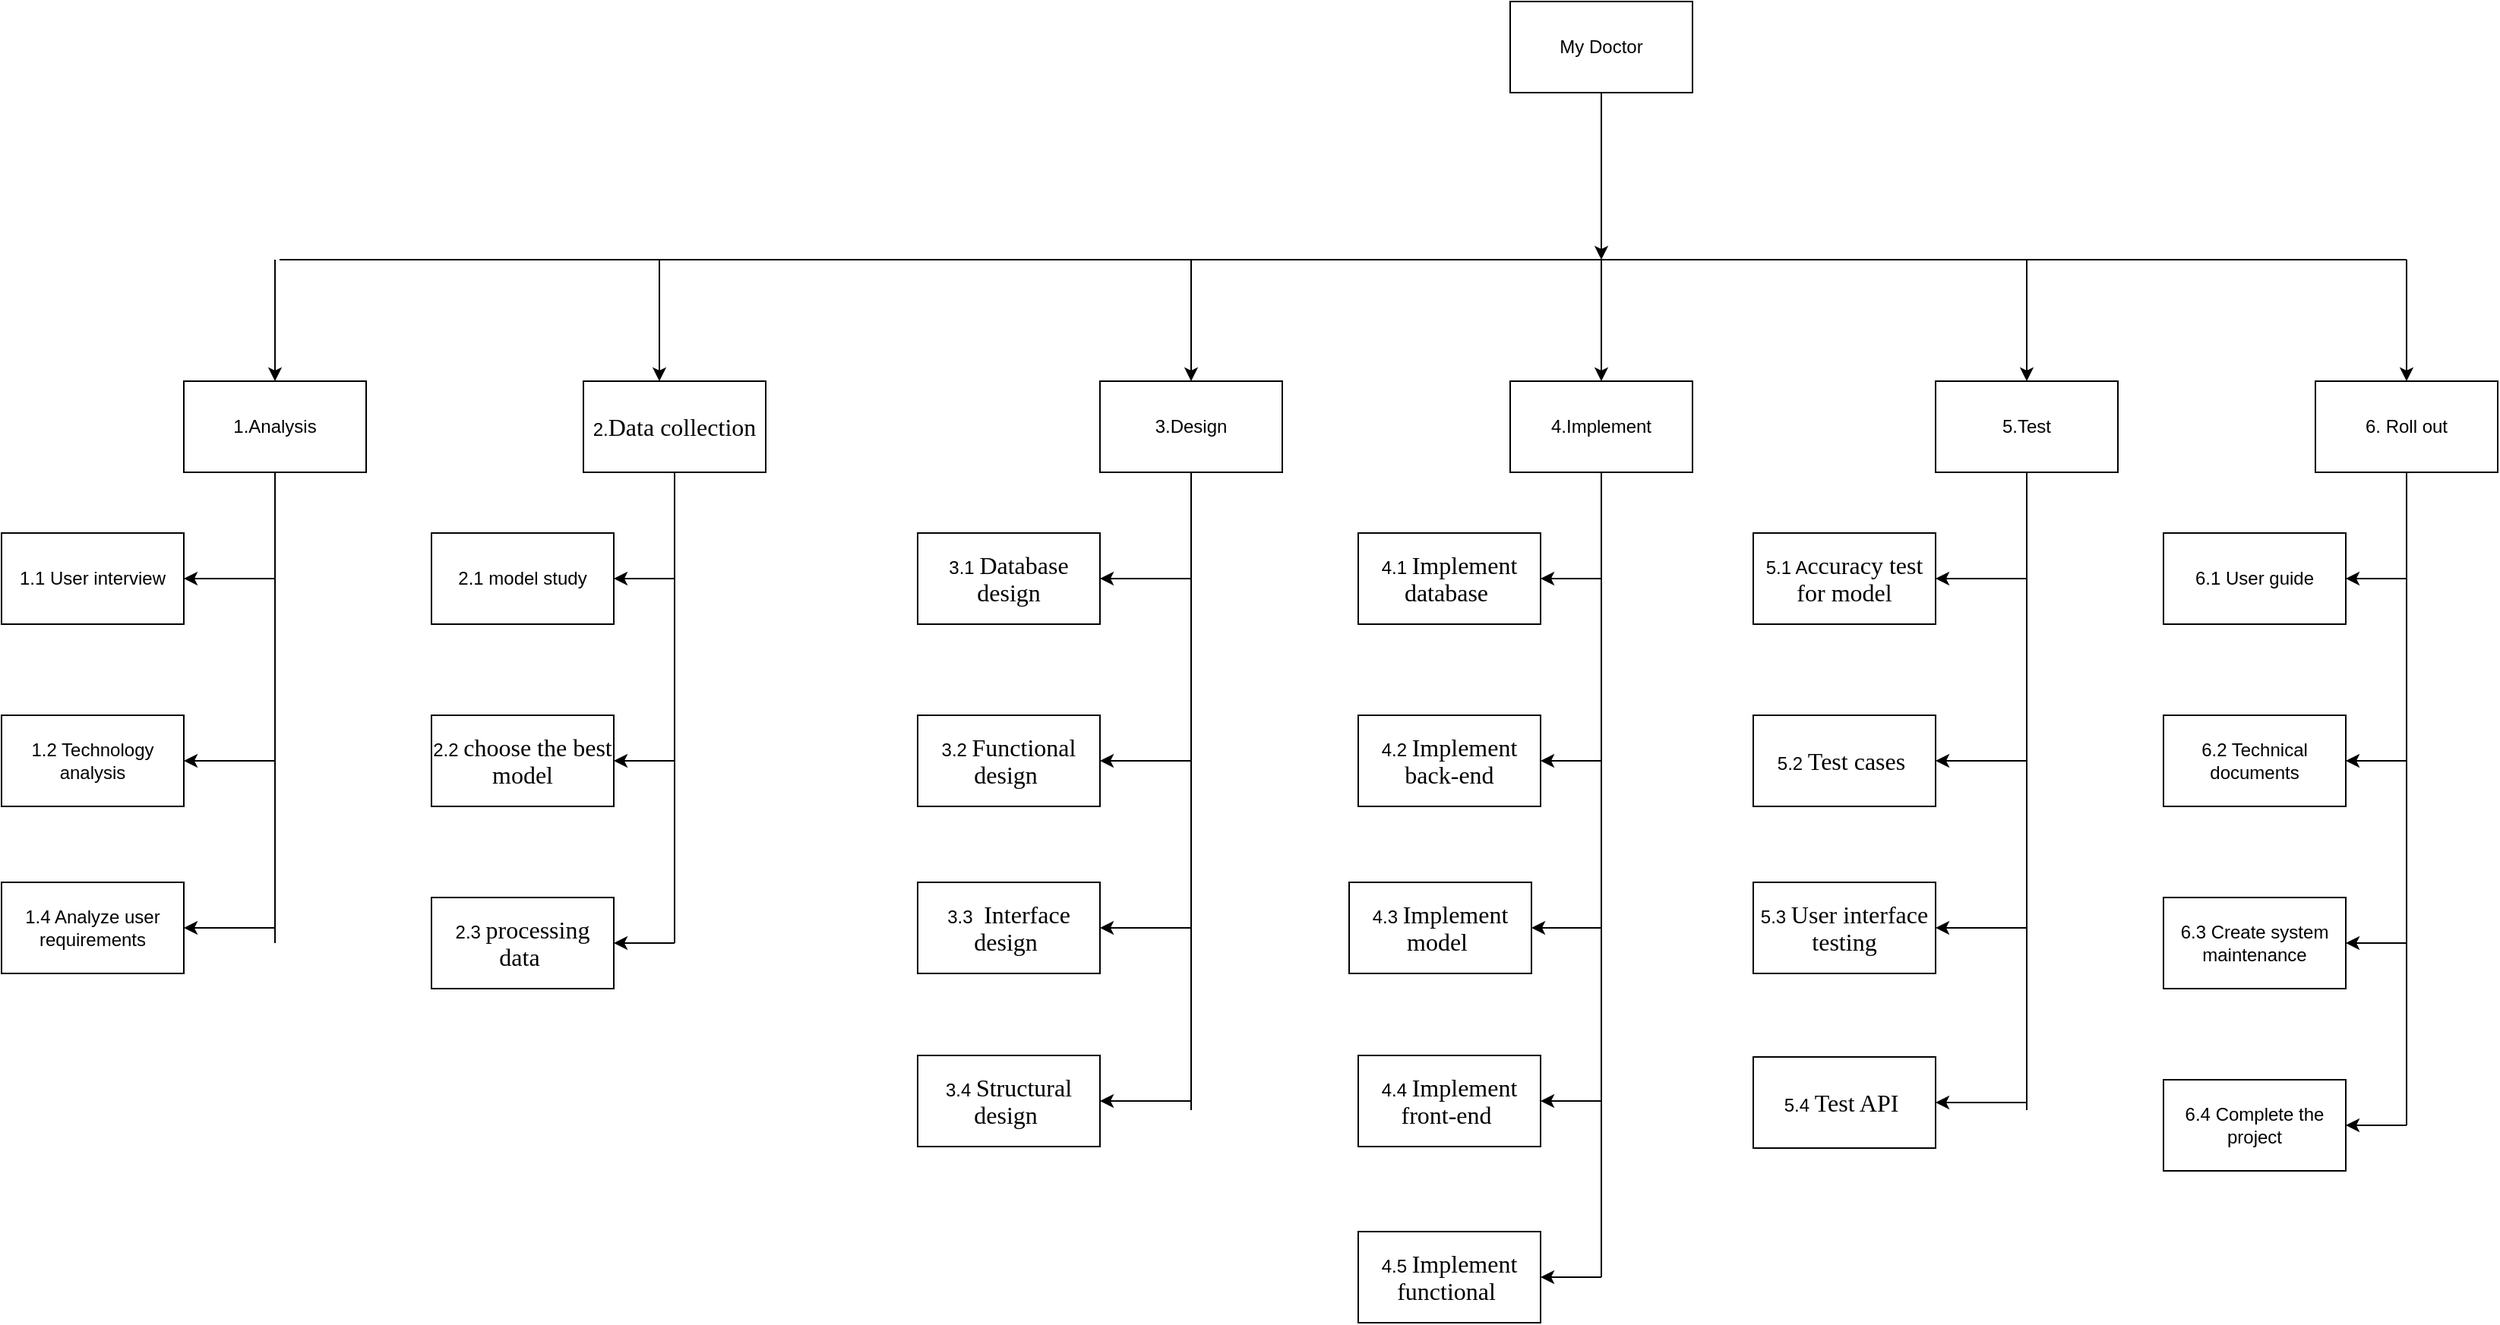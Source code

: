 <mxfile version="15.6.8" type="device"><diagram id="Iafppte0F5KPyVO3BP-N" name="Page-1"><mxGraphModel dx="2903" dy="2263" grid="1" gridSize="10" guides="1" tooltips="1" connect="1" arrows="1" fold="1" page="1" pageScale="1" pageWidth="827" pageHeight="1169" math="0" shadow="0"><root><mxCell id="0"/><mxCell id="1" parent="0"/><mxCell id="B1ZwXogZs4amjEFa_jUz-1" value="My Doctor" style="rounded=0;whiteSpace=wrap;html=1;" parent="1" vertex="1"><mxGeometry x="460" y="-110" width="120" height="60" as="geometry"/></mxCell><mxCell id="B1ZwXogZs4amjEFa_jUz-2" value="1.Analysis" style="rounded=0;whiteSpace=wrap;html=1;" parent="1" vertex="1"><mxGeometry x="-413" y="140" width="120" height="60" as="geometry"/></mxCell><mxCell id="B1ZwXogZs4amjEFa_jUz-3" value="1.1 User interview" style="rounded=0;whiteSpace=wrap;html=1;" parent="1" vertex="1"><mxGeometry x="-533" y="240" width="120" height="60" as="geometry"/></mxCell><mxCell id="B1ZwXogZs4amjEFa_jUz-4" value="1.2 Technology analysis" style="rounded=0;whiteSpace=wrap;html=1;" parent="1" vertex="1"><mxGeometry x="-533" y="360" width="120" height="60" as="geometry"/></mxCell><mxCell id="B1ZwXogZs4amjEFa_jUz-7" value="1.4 Analyze user requirements" style="rounded=0;whiteSpace=wrap;html=1;" parent="1" vertex="1"><mxGeometry x="-533" y="470" width="120" height="60" as="geometry"/></mxCell><mxCell id="B1ZwXogZs4amjEFa_jUz-8" value="3.Design" style="rounded=0;whiteSpace=wrap;html=1;" parent="1" vertex="1"><mxGeometry x="190" y="140" width="120" height="60" as="geometry"/></mxCell><mxCell id="B1ZwXogZs4amjEFa_jUz-9" value="3.1&amp;nbsp;&lt;span style=&quot;font-size: 12.0pt ; line-height: 107% ; font-family: &amp;#34;times new roman&amp;#34; , serif&quot;&gt;Database design&lt;/span&gt;" style="rounded=0;whiteSpace=wrap;html=1;" parent="1" vertex="1"><mxGeometry x="70" y="240" width="120" height="60" as="geometry"/></mxCell><mxCell id="B1ZwXogZs4amjEFa_jUz-10" value="3.2&amp;nbsp;&lt;span style=&quot;font-size: 12.0pt ; line-height: 107% ; font-family: &amp;#34;times new roman&amp;#34; , serif&quot;&gt;Functional design&amp;nbsp;&lt;/span&gt;" style="rounded=0;whiteSpace=wrap;html=1;" parent="1" vertex="1"><mxGeometry x="70" y="360" width="120" height="60" as="geometry"/></mxCell><mxCell id="B1ZwXogZs4amjEFa_jUz-11" value="3.3&amp;nbsp;&lt;span style=&quot;font-size: 12.0pt ; line-height: 107% ; font-family: &amp;#34;times new roman&amp;#34; , serif&quot;&gt;&amp;nbsp;Interface design&amp;nbsp;&lt;/span&gt;" style="rounded=0;whiteSpace=wrap;html=1;" parent="1" vertex="1"><mxGeometry x="70" y="470" width="120" height="60" as="geometry"/></mxCell><mxCell id="B1ZwXogZs4amjEFa_jUz-12" value="4.Implement" style="rounded=0;whiteSpace=wrap;html=1;" parent="1" vertex="1"><mxGeometry x="460" y="140" width="120" height="60" as="geometry"/></mxCell><mxCell id="B1ZwXogZs4amjEFa_jUz-13" value="3.4&amp;nbsp;&lt;span style=&quot;font-size: 12.0pt ; line-height: 107% ; font-family: &amp;#34;times new roman&amp;#34; , serif&quot;&gt;Structural design&amp;nbsp;&lt;/span&gt;" style="rounded=0;whiteSpace=wrap;html=1;" parent="1" vertex="1"><mxGeometry x="70" y="584" width="120" height="60" as="geometry"/></mxCell><mxCell id="B1ZwXogZs4amjEFa_jUz-14" value="4.1&amp;nbsp;&lt;span style=&quot;font-size: 12.0pt ; line-height: 107% ; font-family: &amp;#34;times new roman&amp;#34; , serif&quot;&gt;Implement database&amp;nbsp;&lt;/span&gt;" style="rounded=0;whiteSpace=wrap;html=1;" parent="1" vertex="1"><mxGeometry x="360" y="240" width="120" height="60" as="geometry"/></mxCell><mxCell id="B1ZwXogZs4amjEFa_jUz-15" value="4.2&amp;nbsp;&lt;span style=&quot;font-size: 12.0pt ; line-height: 107% ; font-family: &amp;#34;times new roman&amp;#34; , serif&quot;&gt;Implement back-end&lt;/span&gt;" style="rounded=0;whiteSpace=wrap;html=1;" parent="1" vertex="1"><mxGeometry x="360" y="360" width="120" height="60" as="geometry"/></mxCell><mxCell id="B1ZwXogZs4amjEFa_jUz-16" value="4.3&amp;nbsp;&lt;span style=&quot;font-size: 12.0pt ; line-height: 107% ; font-family: &amp;#34;times new roman&amp;#34; , serif&quot;&gt;Implement model&amp;nbsp;&lt;/span&gt;" style="rounded=0;whiteSpace=wrap;html=1;" parent="1" vertex="1"><mxGeometry x="354" y="470" width="120" height="60" as="geometry"/></mxCell><mxCell id="B1ZwXogZs4amjEFa_jUz-17" value="4.4&amp;nbsp;&lt;span style=&quot;font-size: 12.0pt ; line-height: 107% ; font-family: &amp;#34;times new roman&amp;#34; , serif&quot;&gt;Implement front-end&amp;nbsp;&lt;/span&gt;" style="rounded=0;whiteSpace=wrap;html=1;" parent="1" vertex="1"><mxGeometry x="360" y="584" width="120" height="60" as="geometry"/></mxCell><mxCell id="B1ZwXogZs4amjEFa_jUz-18" value="5.Test" style="rounded=0;whiteSpace=wrap;html=1;" parent="1" vertex="1"><mxGeometry x="740" y="140" width="120" height="60" as="geometry"/></mxCell><mxCell id="B1ZwXogZs4amjEFa_jUz-19" value="4.5&amp;nbsp;&lt;span style=&quot;font-size: 12.0pt ; line-height: 107% ; font-family: &amp;#34;times new roman&amp;#34; , serif&quot;&gt;Implement functional&amp;nbsp;&lt;/span&gt;" style="rounded=0;whiteSpace=wrap;html=1;" parent="1" vertex="1"><mxGeometry x="360" y="700" width="120" height="60" as="geometry"/></mxCell><mxCell id="B1ZwXogZs4amjEFa_jUz-20" value="5.1 A&lt;span style=&quot;font-size: 12.0pt ; line-height: 107% ; font-family: &amp;#34;times new roman&amp;#34; , serif&quot;&gt;ccuracy test for model&lt;/span&gt;" style="rounded=0;whiteSpace=wrap;html=1;" parent="1" vertex="1"><mxGeometry x="620" y="240" width="120" height="60" as="geometry"/></mxCell><mxCell id="B1ZwXogZs4amjEFa_jUz-21" value="5.2&amp;nbsp;&lt;span style=&quot;font-size: 12.0pt ; line-height: 107% ; font-family: &amp;#34;times new roman&amp;#34; , serif&quot;&gt;Test cases&amp;nbsp;&lt;/span&gt;" style="rounded=0;whiteSpace=wrap;html=1;" parent="1" vertex="1"><mxGeometry x="620" y="360" width="120" height="60" as="geometry"/></mxCell><mxCell id="B1ZwXogZs4amjEFa_jUz-22" value="5.3&amp;nbsp;&lt;span style=&quot;font-size: 12.0pt ; line-height: 107% ; font-family: &amp;#34;times new roman&amp;#34; , serif&quot;&gt;User interface testing&lt;/span&gt;" style="rounded=0;whiteSpace=wrap;html=1;" parent="1" vertex="1"><mxGeometry x="620" y="470" width="120" height="60" as="geometry"/></mxCell><mxCell id="B1ZwXogZs4amjEFa_jUz-23" value="5.4&amp;nbsp;&lt;span style=&quot;font-size: 12.0pt ; line-height: 107% ; font-family: &amp;#34;times new roman&amp;#34; , serif&quot;&gt;Test API&amp;nbsp;&lt;/span&gt;" style="rounded=0;whiteSpace=wrap;html=1;" parent="1" vertex="1"><mxGeometry x="620" y="585" width="120" height="60" as="geometry"/></mxCell><mxCell id="B1ZwXogZs4amjEFa_jUz-24" value="6. Roll out" style="rounded=0;whiteSpace=wrap;html=1;" parent="1" vertex="1"><mxGeometry x="990" y="140" width="120" height="60" as="geometry"/></mxCell><mxCell id="B1ZwXogZs4amjEFa_jUz-25" value="6.1 User guide" style="rounded=0;whiteSpace=wrap;html=1;" parent="1" vertex="1"><mxGeometry x="890" y="240" width="120" height="60" as="geometry"/></mxCell><mxCell id="B1ZwXogZs4amjEFa_jUz-26" value="6.2 Technical documents" style="rounded=0;whiteSpace=wrap;html=1;" parent="1" vertex="1"><mxGeometry x="890" y="360" width="120" height="60" as="geometry"/></mxCell><mxCell id="B1ZwXogZs4amjEFa_jUz-27" value="6.3 Create system maintenance" style="rounded=0;whiteSpace=wrap;html=1;" parent="1" vertex="1"><mxGeometry x="890" y="480" width="120" height="60" as="geometry"/></mxCell><mxCell id="B1ZwXogZs4amjEFa_jUz-28" value="6.4 Complete the project" style="rounded=0;whiteSpace=wrap;html=1;" parent="1" vertex="1"><mxGeometry x="890" y="600" width="120" height="60" as="geometry"/></mxCell><mxCell id="B1ZwXogZs4amjEFa_jUz-29" value="" style="endArrow=none;html=1;rounded=0;" parent="1" edge="1"><mxGeometry width="50" height="50" relative="1" as="geometry"><mxPoint x="-350" y="60" as="sourcePoint"/><mxPoint x="1050" y="60" as="targetPoint"/></mxGeometry></mxCell><mxCell id="B1ZwXogZs4amjEFa_jUz-30" value="" style="endArrow=classic;html=1;rounded=0;exitX=0.5;exitY=1;exitDx=0;exitDy=0;" parent="1" source="B1ZwXogZs4amjEFa_jUz-1" edge="1"><mxGeometry width="50" height="50" relative="1" as="geometry"><mxPoint x="410" y="350" as="sourcePoint"/><mxPoint x="520" y="60" as="targetPoint"/></mxGeometry></mxCell><mxCell id="B1ZwXogZs4amjEFa_jUz-31" value="" style="endArrow=classic;html=1;rounded=0;entryX=0.5;entryY=0;entryDx=0;entryDy=0;" parent="1" target="B1ZwXogZs4amjEFa_jUz-24" edge="1"><mxGeometry width="50" height="50" relative="1" as="geometry"><mxPoint x="1050" y="60" as="sourcePoint"/><mxPoint x="460" y="300" as="targetPoint"/></mxGeometry></mxCell><mxCell id="B1ZwXogZs4amjEFa_jUz-32" value="" style="endArrow=classic;html=1;rounded=0;entryX=0.5;entryY=0;entryDx=0;entryDy=0;" parent="1" target="B1ZwXogZs4amjEFa_jUz-18" edge="1"><mxGeometry width="50" height="50" relative="1" as="geometry"><mxPoint x="800" y="60" as="sourcePoint"/><mxPoint x="460" y="300" as="targetPoint"/></mxGeometry></mxCell><mxCell id="B1ZwXogZs4amjEFa_jUz-33" value="" style="endArrow=classic;html=1;rounded=0;entryX=0.5;entryY=0;entryDx=0;entryDy=0;" parent="1" target="B1ZwXogZs4amjEFa_jUz-12" edge="1"><mxGeometry width="50" height="50" relative="1" as="geometry"><mxPoint x="520" y="60" as="sourcePoint"/><mxPoint x="460" y="300" as="targetPoint"/></mxGeometry></mxCell><mxCell id="B1ZwXogZs4amjEFa_jUz-34" value="" style="endArrow=classic;html=1;rounded=0;entryX=0.5;entryY=0;entryDx=0;entryDy=0;" parent="1" target="B1ZwXogZs4amjEFa_jUz-8" edge="1"><mxGeometry width="50" height="50" relative="1" as="geometry"><mxPoint x="250" y="60" as="sourcePoint"/><mxPoint x="460" y="300" as="targetPoint"/></mxGeometry></mxCell><mxCell id="B1ZwXogZs4amjEFa_jUz-35" value="" style="endArrow=classic;html=1;rounded=0;entryX=0.5;entryY=0;entryDx=0;entryDy=0;" parent="1" target="B1ZwXogZs4amjEFa_jUz-2" edge="1"><mxGeometry width="50" height="50" relative="1" as="geometry"><mxPoint x="-353" y="60" as="sourcePoint"/><mxPoint x="460" y="300" as="targetPoint"/></mxGeometry></mxCell><mxCell id="B1ZwXogZs4amjEFa_jUz-36" value="" style="endArrow=none;html=1;rounded=0;exitX=0.5;exitY=1;exitDx=0;exitDy=0;" parent="1" source="B1ZwXogZs4amjEFa_jUz-24" edge="1"><mxGeometry width="50" height="50" relative="1" as="geometry"><mxPoint x="410" y="350" as="sourcePoint"/><mxPoint x="1050" y="630" as="targetPoint"/></mxGeometry></mxCell><mxCell id="B1ZwXogZs4amjEFa_jUz-37" value="" style="endArrow=none;html=1;rounded=0;exitX=0.5;exitY=1;exitDx=0;exitDy=0;" parent="1" source="B1ZwXogZs4amjEFa_jUz-18" edge="1"><mxGeometry width="50" height="50" relative="1" as="geometry"><mxPoint x="410" y="350" as="sourcePoint"/><mxPoint x="800" y="620" as="targetPoint"/></mxGeometry></mxCell><mxCell id="B1ZwXogZs4amjEFa_jUz-38" value="" style="endArrow=none;html=1;rounded=0;entryX=0.5;entryY=1;entryDx=0;entryDy=0;" parent="1" target="B1ZwXogZs4amjEFa_jUz-12" edge="1"><mxGeometry width="50" height="50" relative="1" as="geometry"><mxPoint x="520" y="730" as="sourcePoint"/><mxPoint x="460" y="300" as="targetPoint"/></mxGeometry></mxCell><mxCell id="B1ZwXogZs4amjEFa_jUz-39" value="" style="endArrow=none;html=1;rounded=0;entryX=0.5;entryY=1;entryDx=0;entryDy=0;" parent="1" target="B1ZwXogZs4amjEFa_jUz-8" edge="1"><mxGeometry width="50" height="50" relative="1" as="geometry"><mxPoint x="250" y="620" as="sourcePoint"/><mxPoint x="460" y="300" as="targetPoint"/></mxGeometry></mxCell><mxCell id="B1ZwXogZs4amjEFa_jUz-40" value="" style="endArrow=none;html=1;rounded=0;exitX=0.5;exitY=1;exitDx=0;exitDy=0;" parent="1" source="B1ZwXogZs4amjEFa_jUz-2" edge="1"><mxGeometry width="50" height="50" relative="1" as="geometry"><mxPoint x="97" y="350" as="sourcePoint"/><mxPoint x="-353" y="510" as="targetPoint"/></mxGeometry></mxCell><mxCell id="B1ZwXogZs4amjEFa_jUz-41" value="" style="endArrow=classic;html=1;rounded=0;entryX=1;entryY=0.5;entryDx=0;entryDy=0;" parent="1" target="B1ZwXogZs4amjEFa_jUz-13" edge="1"><mxGeometry width="50" height="50" relative="1" as="geometry"><mxPoint x="250" y="614" as="sourcePoint"/><mxPoint x="460" y="300" as="targetPoint"/></mxGeometry></mxCell><mxCell id="B1ZwXogZs4amjEFa_jUz-42" value="" style="endArrow=classic;html=1;rounded=0;entryX=1;entryY=0.5;entryDx=0;entryDy=0;" parent="1" target="B1ZwXogZs4amjEFa_jUz-11" edge="1"><mxGeometry width="50" height="50" relative="1" as="geometry"><mxPoint x="250" y="500" as="sourcePoint"/><mxPoint x="460" y="300" as="targetPoint"/></mxGeometry></mxCell><mxCell id="B1ZwXogZs4amjEFa_jUz-43" value="" style="endArrow=classic;html=1;rounded=0;entryX=1;entryY=0.5;entryDx=0;entryDy=0;" parent="1" target="B1ZwXogZs4amjEFa_jUz-10" edge="1"><mxGeometry width="50" height="50" relative="1" as="geometry"><mxPoint x="250" y="390" as="sourcePoint"/><mxPoint x="460" y="300" as="targetPoint"/></mxGeometry></mxCell><mxCell id="B1ZwXogZs4amjEFa_jUz-44" value="" style="endArrow=classic;html=1;rounded=0;entryX=1;entryY=0.5;entryDx=0;entryDy=0;" parent="1" target="B1ZwXogZs4amjEFa_jUz-9" edge="1"><mxGeometry width="50" height="50" relative="1" as="geometry"><mxPoint x="250" y="270" as="sourcePoint"/><mxPoint x="460" y="300" as="targetPoint"/></mxGeometry></mxCell><mxCell id="B1ZwXogZs4amjEFa_jUz-46" value="" style="endArrow=classic;html=1;rounded=0;entryX=1;entryY=0.5;entryDx=0;entryDy=0;" parent="1" edge="1"><mxGeometry width="50" height="50" relative="1" as="geometry"><mxPoint x="-353" y="500" as="sourcePoint"/><mxPoint x="-413" y="500" as="targetPoint"/></mxGeometry></mxCell><mxCell id="B1ZwXogZs4amjEFa_jUz-47" value="" style="endArrow=classic;html=1;rounded=0;entryX=1;entryY=0.5;entryDx=0;entryDy=0;" parent="1" target="B1ZwXogZs4amjEFa_jUz-4" edge="1"><mxGeometry width="50" height="50" relative="1" as="geometry"><mxPoint x="-353" y="390" as="sourcePoint"/><mxPoint x="147" y="300" as="targetPoint"/></mxGeometry></mxCell><mxCell id="B1ZwXogZs4amjEFa_jUz-48" value="" style="endArrow=classic;html=1;rounded=0;entryX=1;entryY=0.5;entryDx=0;entryDy=0;" parent="1" target="B1ZwXogZs4amjEFa_jUz-3" edge="1"><mxGeometry width="50" height="50" relative="1" as="geometry"><mxPoint x="-353" y="270" as="sourcePoint"/><mxPoint x="147" y="300" as="targetPoint"/></mxGeometry></mxCell><mxCell id="B1ZwXogZs4amjEFa_jUz-49" value="" style="endArrow=classic;html=1;rounded=0;entryX=1;entryY=0.5;entryDx=0;entryDy=0;" parent="1" target="B1ZwXogZs4amjEFa_jUz-28" edge="1"><mxGeometry width="50" height="50" relative="1" as="geometry"><mxPoint x="1050" y="630" as="sourcePoint"/><mxPoint x="460" y="300" as="targetPoint"/></mxGeometry></mxCell><mxCell id="B1ZwXogZs4amjEFa_jUz-50" value="" style="endArrow=classic;html=1;rounded=0;entryX=1;entryY=0.5;entryDx=0;entryDy=0;" parent="1" target="B1ZwXogZs4amjEFa_jUz-27" edge="1"><mxGeometry width="50" height="50" relative="1" as="geometry"><mxPoint x="1050" y="510" as="sourcePoint"/><mxPoint x="460" y="300" as="targetPoint"/></mxGeometry></mxCell><mxCell id="B1ZwXogZs4amjEFa_jUz-51" value="" style="endArrow=classic;html=1;rounded=0;" parent="1" edge="1"><mxGeometry width="50" height="50" relative="1" as="geometry"><mxPoint x="1050" y="390" as="sourcePoint"/><mxPoint x="1010" y="390" as="targetPoint"/></mxGeometry></mxCell><mxCell id="B1ZwXogZs4amjEFa_jUz-52" value="" style="endArrow=classic;html=1;rounded=0;" parent="1" edge="1"><mxGeometry width="50" height="50" relative="1" as="geometry"><mxPoint x="1050" y="270" as="sourcePoint"/><mxPoint x="1010" y="270" as="targetPoint"/></mxGeometry></mxCell><mxCell id="B1ZwXogZs4amjEFa_jUz-53" value="" style="endArrow=classic;html=1;rounded=0;entryX=1;entryY=0.5;entryDx=0;entryDy=0;" parent="1" target="B1ZwXogZs4amjEFa_jUz-23" edge="1"><mxGeometry width="50" height="50" relative="1" as="geometry"><mxPoint x="800" y="615" as="sourcePoint"/><mxPoint x="460" y="300" as="targetPoint"/></mxGeometry></mxCell><mxCell id="B1ZwXogZs4amjEFa_jUz-54" value="" style="endArrow=classic;html=1;rounded=0;entryX=1;entryY=0.5;entryDx=0;entryDy=0;" parent="1" target="B1ZwXogZs4amjEFa_jUz-22" edge="1"><mxGeometry width="50" height="50" relative="1" as="geometry"><mxPoint x="800" y="500" as="sourcePoint"/><mxPoint x="460" y="300" as="targetPoint"/></mxGeometry></mxCell><mxCell id="B1ZwXogZs4amjEFa_jUz-55" value="" style="endArrow=classic;html=1;rounded=0;entryX=1;entryY=0.5;entryDx=0;entryDy=0;" parent="1" target="B1ZwXogZs4amjEFa_jUz-21" edge="1"><mxGeometry width="50" height="50" relative="1" as="geometry"><mxPoint x="800" y="390" as="sourcePoint"/><mxPoint x="460" y="300" as="targetPoint"/></mxGeometry></mxCell><mxCell id="B1ZwXogZs4amjEFa_jUz-56" value="" style="endArrow=classic;html=1;rounded=0;" parent="1" edge="1"><mxGeometry width="50" height="50" relative="1" as="geometry"><mxPoint x="800" y="270" as="sourcePoint"/><mxPoint x="740" y="270" as="targetPoint"/></mxGeometry></mxCell><mxCell id="B1ZwXogZs4amjEFa_jUz-57" value="" style="endArrow=classic;html=1;rounded=0;entryX=1;entryY=0.5;entryDx=0;entryDy=0;" parent="1" target="B1ZwXogZs4amjEFa_jUz-19" edge="1"><mxGeometry width="50" height="50" relative="1" as="geometry"><mxPoint x="520" y="730" as="sourcePoint"/><mxPoint x="460" y="300" as="targetPoint"/></mxGeometry></mxCell><mxCell id="B1ZwXogZs4amjEFa_jUz-58" value="" style="endArrow=classic;html=1;rounded=0;entryX=1;entryY=0.5;entryDx=0;entryDy=0;" parent="1" target="B1ZwXogZs4amjEFa_jUz-17" edge="1"><mxGeometry width="50" height="50" relative="1" as="geometry"><mxPoint x="520" y="614" as="sourcePoint"/><mxPoint x="460" y="300" as="targetPoint"/></mxGeometry></mxCell><mxCell id="B1ZwXogZs4amjEFa_jUz-59" value="" style="endArrow=classic;html=1;rounded=0;entryX=1;entryY=0.5;entryDx=0;entryDy=0;" parent="1" target="B1ZwXogZs4amjEFa_jUz-16" edge="1"><mxGeometry width="50" height="50" relative="1" as="geometry"><mxPoint x="520" y="500" as="sourcePoint"/><mxPoint x="460" y="300" as="targetPoint"/></mxGeometry></mxCell><mxCell id="B1ZwXogZs4amjEFa_jUz-60" value="" style="endArrow=classic;html=1;rounded=0;entryX=1;entryY=0.5;entryDx=0;entryDy=0;" parent="1" target="B1ZwXogZs4amjEFa_jUz-15" edge="1"><mxGeometry width="50" height="50" relative="1" as="geometry"><mxPoint x="520" y="390" as="sourcePoint"/><mxPoint x="460" y="300" as="targetPoint"/></mxGeometry></mxCell><mxCell id="B1ZwXogZs4amjEFa_jUz-61" value="" style="endArrow=classic;html=1;rounded=0;entryX=1;entryY=0.5;entryDx=0;entryDy=0;" parent="1" target="B1ZwXogZs4amjEFa_jUz-14" edge="1"><mxGeometry width="50" height="50" relative="1" as="geometry"><mxPoint x="520" y="270" as="sourcePoint"/><mxPoint x="460" y="300" as="targetPoint"/></mxGeometry></mxCell><mxCell id="qgJEEQb_9djEblQRQem5-1" value="2.&lt;span style=&quot;font-size: 12pt ; line-height: 107% ; font-family: &amp;#34;times new roman&amp;#34; , serif&quot;&gt;Data collection&lt;/span&gt;" style="rounded=0;whiteSpace=wrap;html=1;" vertex="1" parent="1"><mxGeometry x="-150" y="140" width="120" height="60" as="geometry"/></mxCell><mxCell id="qgJEEQb_9djEblQRQem5-2" value="" style="endArrow=classic;html=1;rounded=0;" edge="1" parent="1"><mxGeometry width="50" height="50" relative="1" as="geometry"><mxPoint x="-100" y="60" as="sourcePoint"/><mxPoint x="-100" y="140" as="targetPoint"/></mxGeometry></mxCell><mxCell id="qgJEEQb_9djEblQRQem5-3" value="2.1&amp;nbsp;model study" style="rounded=0;whiteSpace=wrap;html=1;" vertex="1" parent="1"><mxGeometry x="-250" y="240" width="120" height="60" as="geometry"/></mxCell><mxCell id="qgJEEQb_9djEblQRQem5-4" value="2.2&amp;nbsp;&lt;span style=&quot;font-size: 12.0pt ; line-height: 107% ; font-family: &amp;#34;times new roman&amp;#34; , serif&quot;&gt;choose the best model&lt;/span&gt;" style="rounded=0;whiteSpace=wrap;html=1;" vertex="1" parent="1"><mxGeometry x="-250" y="360" width="120" height="60" as="geometry"/></mxCell><mxCell id="qgJEEQb_9djEblQRQem5-5" value="2.3&amp;nbsp;&lt;span style=&quot;font-size: 12.0pt ; line-height: 107% ; font-family: &amp;#34;times new roman&amp;#34; , serif&quot;&gt;processing data&amp;nbsp;&lt;/span&gt;" style="rounded=0;whiteSpace=wrap;html=1;" vertex="1" parent="1"><mxGeometry x="-250" y="480" width="120" height="60" as="geometry"/></mxCell><mxCell id="qgJEEQb_9djEblQRQem5-6" value="" style="endArrow=none;html=1;rounded=0;entryX=0.5;entryY=1;entryDx=0;entryDy=0;" edge="1" parent="1" target="qgJEEQb_9djEblQRQem5-1"><mxGeometry width="50" height="50" relative="1" as="geometry"><mxPoint x="-90" y="510" as="sourcePoint"/><mxPoint x="-100" y="350" as="targetPoint"/></mxGeometry></mxCell><mxCell id="qgJEEQb_9djEblQRQem5-7" value="" style="endArrow=classic;html=1;rounded=0;entryX=1;entryY=0.5;entryDx=0;entryDy=0;" edge="1" parent="1" target="qgJEEQb_9djEblQRQem5-5"><mxGeometry width="50" height="50" relative="1" as="geometry"><mxPoint x="-90" y="510" as="sourcePoint"/><mxPoint x="-100" y="350" as="targetPoint"/></mxGeometry></mxCell><mxCell id="qgJEEQb_9djEblQRQem5-8" value="" style="endArrow=classic;html=1;rounded=0;entryX=1;entryY=0.5;entryDx=0;entryDy=0;" edge="1" parent="1" target="qgJEEQb_9djEblQRQem5-4"><mxGeometry width="50" height="50" relative="1" as="geometry"><mxPoint x="-90" y="390" as="sourcePoint"/><mxPoint x="-100" y="350" as="targetPoint"/></mxGeometry></mxCell><mxCell id="qgJEEQb_9djEblQRQem5-9" value="" style="endArrow=classic;html=1;rounded=0;entryX=1;entryY=0.5;entryDx=0;entryDy=0;" edge="1" parent="1" target="qgJEEQb_9djEblQRQem5-3"><mxGeometry width="50" height="50" relative="1" as="geometry"><mxPoint x="-90" y="270" as="sourcePoint"/><mxPoint x="-100" y="350" as="targetPoint"/></mxGeometry></mxCell></root></mxGraphModel></diagram></mxfile>